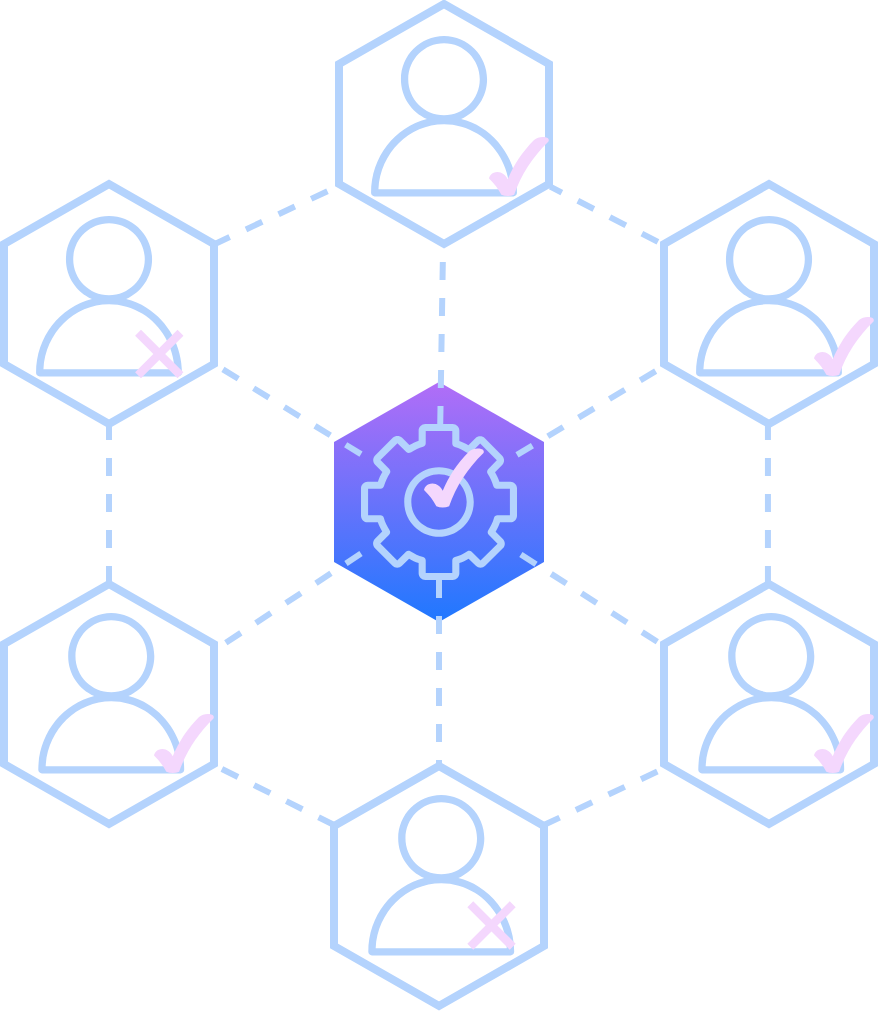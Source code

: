 <mxfile version="20.3.3" type="device"><diagram id="4och3n6Iw4YQhM2YHYNe" name="Page-1"><mxGraphModel dx="1068" dy="648" grid="1" gridSize="10" guides="1" tooltips="1" connect="1" arrows="1" fold="1" page="1" pageScale="1" pageWidth="850" pageHeight="1100" math="0" shadow="0"><root><mxCell id="0"/><mxCell id="1" parent="0"/><mxCell id="itF9oihJyu68tM4Ri70A-80" value="" style="shape=hexagon;perimeter=hexagonPerimeter2;whiteSpace=wrap;html=1;fixedSize=1;sketch=0;fillStyle=solid;strokeColor=none;strokeWidth=4;fillColor=#B26DF7;size=30;rotation=90;aspect=fixed;gradientColor=#1F78FF;gradientDirection=east;" vertex="1" parent="1"><mxGeometry x="377.5" y="506.5" width="120" height="105" as="geometry"/></mxCell><mxCell id="itF9oihJyu68tM4Ri70A-37" value="" style="group" vertex="1" connectable="0" parent="1"><mxGeometry x="387.5" y="310" width="105" height="120" as="geometry"/></mxCell><mxCell id="itF9oihJyu68tM4Ri70A-31" value="" style="shape=hexagon;perimeter=hexagonPerimeter2;whiteSpace=wrap;html=1;fixedSize=1;sketch=0;fillStyle=solid;strokeColor=#B4D3FD;strokeWidth=4;fillColor=none;size=30;rotation=90;aspect=fixed;" vertex="1" parent="itF9oihJyu68tM4Ri70A-37"><mxGeometry x="-7.5" y="7.5" width="120" height="105" as="geometry"/></mxCell><mxCell id="itF9oihJyu68tM4Ri70A-1" value="" style="sketch=0;outlineConnect=0;fontColor=#232F3E;gradientColor=none;fillColor=#B4D3FD;strokeColor=none;dashed=0;verticalLabelPosition=bottom;verticalAlign=top;align=center;html=1;fontSize=12;fontStyle=0;aspect=fixed;pointerEvents=1;shape=mxgraph.aws4.user;fillStyle=solid;" vertex="1" parent="itF9oihJyu68tM4Ri70A-37"><mxGeometry x="12.38" y="16" width="80.25" height="80.25" as="geometry"/></mxCell><mxCell id="itF9oihJyu68tM4Ri70A-79" value="" style="verticalLabelPosition=bottom;verticalAlign=top;html=1;shape=mxgraph.basic.tick;sketch=0;fillStyle=solid;strokeColor=none;strokeWidth=4;fillColor=#F4D7FD;" vertex="1" parent="itF9oihJyu68tM4Ri70A-37"><mxGeometry x="75" y="66.25" width="30" height="30" as="geometry"/></mxCell><mxCell id="itF9oihJyu68tM4Ri70A-38" value="" style="group" vertex="1" connectable="0" parent="1"><mxGeometry x="220" y="600" width="105" height="120" as="geometry"/></mxCell><mxCell id="itF9oihJyu68tM4Ri70A-39" value="" style="shape=hexagon;perimeter=hexagonPerimeter2;whiteSpace=wrap;html=1;fixedSize=1;sketch=0;fillStyle=solid;strokeColor=#B4D3FD;strokeWidth=4;fillColor=none;size=30;rotation=90;aspect=fixed;" vertex="1" parent="itF9oihJyu68tM4Ri70A-38"><mxGeometry x="-7.5" y="7.5" width="120" height="105" as="geometry"/></mxCell><mxCell id="itF9oihJyu68tM4Ri70A-40" value="" style="sketch=0;outlineConnect=0;fontColor=#232F3E;gradientColor=none;fillColor=#B4D3FD;strokeColor=none;dashed=0;verticalLabelPosition=bottom;verticalAlign=top;align=center;html=1;fontSize=12;fontStyle=0;aspect=fixed;pointerEvents=1;shape=mxgraph.aws4.user;fillStyle=solid;" vertex="1" parent="itF9oihJyu68tM4Ri70A-38"><mxGeometry x="13.5" y="14.5" width="80.25" height="80.25" as="geometry"/></mxCell><mxCell id="itF9oihJyu68tM4Ri70A-78" value="" style="verticalLabelPosition=bottom;verticalAlign=top;html=1;shape=mxgraph.basic.tick;sketch=0;fillStyle=solid;strokeColor=none;strokeWidth=4;fillColor=#F4D7FD;" vertex="1" parent="itF9oihJyu68tM4Ri70A-38"><mxGeometry x="75" y="64.75" width="30" height="30" as="geometry"/></mxCell><mxCell id="itF9oihJyu68tM4Ri70A-45" value="" style="group" vertex="1" connectable="0" parent="1"><mxGeometry x="220" y="400" width="105" height="123.85" as="geometry"/></mxCell><mxCell id="itF9oihJyu68tM4Ri70A-46" value="" style="shape=hexagon;perimeter=hexagonPerimeter2;whiteSpace=wrap;html=1;fixedSize=1;sketch=0;fillStyle=solid;strokeColor=#B4D3FD;strokeWidth=4;fillColor=none;size=30;rotation=90;aspect=fixed;" vertex="1" parent="itF9oihJyu68tM4Ri70A-45"><mxGeometry x="-7.5" y="7.5" width="120" height="105" as="geometry"/></mxCell><mxCell id="itF9oihJyu68tM4Ri70A-47" value="" style="sketch=0;outlineConnect=0;fontColor=#232F3E;gradientColor=none;fillColor=#B4D3FD;strokeColor=none;dashed=0;verticalLabelPosition=bottom;verticalAlign=top;align=center;html=1;fontSize=12;fontStyle=0;aspect=fixed;pointerEvents=1;shape=mxgraph.aws4.user;fillStyle=solid;" vertex="1" parent="itF9oihJyu68tM4Ri70A-45"><mxGeometry x="12.38" y="16" width="80.25" height="80.25" as="geometry"/></mxCell><mxCell id="itF9oihJyu68tM4Ri70A-75" value="" style="shape=cross;whiteSpace=wrap;html=1;sketch=0;fillStyle=solid;strokeColor=none;strokeWidth=4;fillColor=#F4D7FD;size=0.139;rotation=45;" vertex="1" parent="itF9oihJyu68tM4Ri70A-45"><mxGeometry x="62.63" y="70" width="30" height="30" as="geometry"/></mxCell><mxCell id="itF9oihJyu68tM4Ri70A-48" value="" style="group" vertex="1" connectable="0" parent="1"><mxGeometry x="550" y="400" width="105" height="120" as="geometry"/></mxCell><mxCell id="itF9oihJyu68tM4Ri70A-49" value="" style="shape=hexagon;perimeter=hexagonPerimeter2;whiteSpace=wrap;html=1;fixedSize=1;sketch=0;fillStyle=solid;strokeColor=#B4D3FD;strokeWidth=4;fillColor=none;size=30;rotation=90;aspect=fixed;" vertex="1" parent="itF9oihJyu68tM4Ri70A-48"><mxGeometry x="-7.5" y="7.5" width="120" height="105" as="geometry"/></mxCell><mxCell id="itF9oihJyu68tM4Ri70A-50" value="" style="sketch=0;outlineConnect=0;fontColor=#232F3E;gradientColor=none;fillColor=#B4D3FD;strokeColor=none;dashed=0;verticalLabelPosition=bottom;verticalAlign=top;align=center;html=1;fontSize=12;fontStyle=0;aspect=fixed;pointerEvents=1;shape=mxgraph.aws4.user;fillStyle=solid;" vertex="1" parent="itF9oihJyu68tM4Ri70A-48"><mxGeometry x="12.38" y="16" width="80.25" height="80.25" as="geometry"/></mxCell><mxCell id="itF9oihJyu68tM4Ri70A-72" value="" style="verticalLabelPosition=bottom;verticalAlign=top;html=1;shape=mxgraph.basic.tick;sketch=0;fillStyle=solid;strokeColor=none;strokeWidth=4;fillColor=#F4D7FD;" vertex="1" parent="itF9oihJyu68tM4Ri70A-48"><mxGeometry x="75" y="66.25" width="30" height="30" as="geometry"/></mxCell><mxCell id="itF9oihJyu68tM4Ri70A-52" value="" style="group" vertex="1" connectable="0" parent="1"><mxGeometry x="550" y="600" width="105" height="120" as="geometry"/></mxCell><mxCell id="itF9oihJyu68tM4Ri70A-53" value="" style="shape=hexagon;perimeter=hexagonPerimeter2;whiteSpace=wrap;html=1;fixedSize=1;sketch=0;fillStyle=solid;strokeColor=#B4D3FD;strokeWidth=4;fillColor=none;size=30;rotation=90;aspect=fixed;" vertex="1" parent="itF9oihJyu68tM4Ri70A-52"><mxGeometry x="-7.5" y="7.5" width="120" height="105" as="geometry"/></mxCell><mxCell id="itF9oihJyu68tM4Ri70A-54" value="" style="sketch=0;outlineConnect=0;fontColor=#232F3E;gradientColor=none;fillColor=#B4D3FD;strokeColor=none;dashed=0;verticalLabelPosition=bottom;verticalAlign=top;align=center;html=1;fontSize=12;fontStyle=0;aspect=fixed;pointerEvents=1;shape=mxgraph.aws4.user;fillStyle=solid;" vertex="1" parent="itF9oihJyu68tM4Ri70A-52"><mxGeometry x="13.5" y="14.5" width="80.25" height="80.25" as="geometry"/></mxCell><mxCell id="itF9oihJyu68tM4Ri70A-74" value="" style="verticalLabelPosition=bottom;verticalAlign=top;html=1;shape=mxgraph.basic.tick;sketch=0;fillStyle=solid;strokeColor=none;strokeWidth=4;fillColor=#F4D7FD;" vertex="1" parent="itF9oihJyu68tM4Ri70A-52"><mxGeometry x="75" y="64.75" width="30" height="30" as="geometry"/></mxCell><mxCell id="itF9oihJyu68tM4Ri70A-55" value="" style="group" vertex="1" connectable="0" parent="1"><mxGeometry x="385" y="691" width="105" height="120" as="geometry"/></mxCell><mxCell id="itF9oihJyu68tM4Ri70A-56" value="" style="shape=hexagon;perimeter=hexagonPerimeter2;whiteSpace=wrap;html=1;fixedSize=1;sketch=0;fillStyle=solid;strokeColor=#B4D3FD;strokeWidth=4;fillColor=none;size=30;rotation=90;aspect=fixed;" vertex="1" parent="itF9oihJyu68tM4Ri70A-55"><mxGeometry x="-7.5" y="7.5" width="120" height="105" as="geometry"/></mxCell><mxCell id="itF9oihJyu68tM4Ri70A-57" value="" style="sketch=0;outlineConnect=0;fontColor=#232F3E;gradientColor=none;fillColor=#B4D3FD;strokeColor=none;dashed=0;verticalLabelPosition=bottom;verticalAlign=top;align=center;html=1;fontSize=12;fontStyle=0;aspect=fixed;pointerEvents=1;shape=mxgraph.aws4.user;fillStyle=solid;" vertex="1" parent="itF9oihJyu68tM4Ri70A-55"><mxGeometry x="13.5" y="14.5" width="80.25" height="80.25" as="geometry"/></mxCell><mxCell id="itF9oihJyu68tM4Ri70A-77" value="" style="shape=cross;whiteSpace=wrap;html=1;sketch=0;fillStyle=solid;strokeColor=none;strokeWidth=4;fillColor=#F4D7FD;size=0.139;rotation=45;" vertex="1" parent="itF9oihJyu68tM4Ri70A-55"><mxGeometry x="63.75" y="64.75" width="30" height="30" as="geometry"/></mxCell><mxCell id="itF9oihJyu68tM4Ri70A-58" value="" style="endArrow=none;dashed=1;html=1;strokeWidth=3;rounded=0;entryX=1;entryY=0.5;entryDx=0;entryDy=0;exitX=0;exitY=0.5;exitDx=0;exitDy=0;strokeColor=#B4D3FD;" edge="1" parent="1" source="itF9oihJyu68tM4Ri70A-39" target="itF9oihJyu68tM4Ri70A-46"><mxGeometry width="50" height="50" relative="1" as="geometry"><mxPoint x="390" y="560" as="sourcePoint"/><mxPoint x="440" y="510" as="targetPoint"/></mxGeometry></mxCell><mxCell id="itF9oihJyu68tM4Ri70A-59" value="" style="endArrow=none;dashed=1;html=1;strokeWidth=3;rounded=0;entryX=1;entryY=0.5;entryDx=0;entryDy=0;exitX=0;exitY=0.5;exitDx=0;exitDy=0;strokeColor=#B4D3FD;" edge="1" parent="1"><mxGeometry width="50" height="50" relative="1" as="geometry"><mxPoint x="601.97" y="600" as="sourcePoint"/><mxPoint x="601.97" y="520" as="targetPoint"/></mxGeometry></mxCell><mxCell id="itF9oihJyu68tM4Ri70A-60" value="" style="endArrow=none;dashed=1;html=1;strokeWidth=3;rounded=0;entryX=0.761;entryY=1.008;entryDx=0;entryDy=0;exitX=0.253;exitY=0.003;exitDx=0;exitDy=0;strokeColor=#B4D3FD;exitPerimeter=0;entryPerimeter=0;" edge="1" parent="1" source="itF9oihJyu68tM4Ri70A-46" target="itF9oihJyu68tM4Ri70A-31"><mxGeometry width="50" height="50" relative="1" as="geometry"><mxPoint x="387.5" y="486.25" as="sourcePoint"/><mxPoint x="387.5" y="406.25" as="targetPoint"/></mxGeometry></mxCell><mxCell id="itF9oihJyu68tM4Ri70A-61" value="" style="endArrow=none;dashed=1;html=1;strokeWidth=3;rounded=0;entryX=0.761;entryY=-0.006;entryDx=0;entryDy=0;exitX=0.241;exitY=1.029;exitDx=0;exitDy=0;strokeColor=#B4D3FD;entryPerimeter=0;exitPerimeter=0;" edge="1" parent="1" source="itF9oihJyu68tM4Ri70A-49" target="itF9oihJyu68tM4Ri70A-31"><mxGeometry width="50" height="50" relative="1" as="geometry"><mxPoint x="621.97" y="620" as="sourcePoint"/><mxPoint x="621.97" y="540" as="targetPoint"/></mxGeometry></mxCell><mxCell id="itF9oihJyu68tM4Ri70A-62" value="" style="endArrow=none;dashed=1;html=1;strokeWidth=3;rounded=0;entryX=0.764;entryY=-0.022;entryDx=0;entryDy=0;exitX=0.247;exitY=0.997;exitDx=0;exitDy=0;strokeColor=#B4D3FD;entryPerimeter=0;exitPerimeter=0;" edge="1" parent="1" source="itF9oihJyu68tM4Ri70A-56" target="itF9oihJyu68tM4Ri70A-39"><mxGeometry width="50" height="50" relative="1" as="geometry"><mxPoint x="631.97" y="630" as="sourcePoint"/><mxPoint x="631.97" y="550" as="targetPoint"/></mxGeometry></mxCell><mxCell id="itF9oihJyu68tM4Ri70A-63" value="" style="endArrow=none;dashed=1;html=1;strokeWidth=3;rounded=0;entryX=0.764;entryY=0.99;entryDx=0;entryDy=0;exitX=0.247;exitY=0.003;exitDx=0;exitDy=0;strokeColor=#B4D3FD;entryPerimeter=0;exitPerimeter=0;" edge="1" parent="1" source="itF9oihJyu68tM4Ri70A-56" target="itF9oihJyu68tM4Ri70A-53"><mxGeometry width="50" height="50" relative="1" as="geometry"><mxPoint x="641.97" y="640" as="sourcePoint"/><mxPoint x="641.97" y="560" as="targetPoint"/></mxGeometry></mxCell><mxCell id="itF9oihJyu68tM4Ri70A-64" value="" style="sketch=0;outlineConnect=0;fontColor=#232F3E;gradientColor=none;fillColor=#B4D3FD;strokeColor=none;dashed=0;verticalLabelPosition=bottom;verticalAlign=top;align=center;html=1;fontSize=12;fontStyle=0;aspect=fixed;pointerEvents=1;shape=mxgraph.aws4.gear;fillStyle=solid;strokeWidth=4;" vertex="1" parent="1"><mxGeometry x="398.5" y="520" width="78" height="78" as="geometry"/></mxCell><mxCell id="itF9oihJyu68tM4Ri70A-65" value="" style="endArrow=none;dashed=1;html=1;strokeWidth=3;rounded=0;entryX=1;entryY=0.5;entryDx=0;entryDy=0;strokeColor=#B4D3FD;" edge="1" parent="1" source="itF9oihJyu68tM4Ri70A-64"><mxGeometry width="50" height="50" relative="1" as="geometry"><mxPoint x="439.55" y="510.0" as="sourcePoint"/><mxPoint x="439.55" y="430.0" as="targetPoint"/></mxGeometry></mxCell><mxCell id="itF9oihJyu68tM4Ri70A-66" value="" style="endArrow=none;dashed=1;html=1;strokeWidth=3;rounded=0;entryX=0.749;entryY=0.001;entryDx=0;entryDy=0;strokeColor=#B4D3FD;entryPerimeter=0;" edge="1" parent="1" source="itF9oihJyu68tM4Ri70A-64" target="itF9oihJyu68tM4Ri70A-46"><mxGeometry width="50" height="50" relative="1" as="geometry"><mxPoint x="292.5" y="620.0" as="sourcePoint"/><mxPoint x="292.5" y="540.0" as="targetPoint"/></mxGeometry></mxCell><mxCell id="itF9oihJyu68tM4Ri70A-67" value="" style="endArrow=none;dashed=1;html=1;strokeWidth=3;rounded=0;strokeColor=#B4D3FD;" edge="1" parent="1" source="itF9oihJyu68tM4Ri70A-64"><mxGeometry width="50" height="50" relative="1" as="geometry"><mxPoint x="350" y="590" as="sourcePoint"/><mxPoint x="330" y="630" as="targetPoint"/></mxGeometry></mxCell><mxCell id="itF9oihJyu68tM4Ri70A-68" value="" style="endArrow=none;dashed=1;html=1;strokeWidth=3;rounded=0;strokeColor=#B4D3FD;entryX=0;entryY=0.5;entryDx=0;entryDy=0;" edge="1" parent="1" source="itF9oihJyu68tM4Ri70A-64" target="itF9oihJyu68tM4Ri70A-56"><mxGeometry width="50" height="50" relative="1" as="geometry"><mxPoint x="408.5" y="594.758" as="sourcePoint"/><mxPoint x="340" y="640.0" as="targetPoint"/></mxGeometry></mxCell><mxCell id="itF9oihJyu68tM4Ri70A-69" value="" style="endArrow=none;dashed=1;html=1;strokeWidth=3;rounded=0;strokeColor=#B4D3FD;exitX=0.241;exitY=1.032;exitDx=0;exitDy=0;exitPerimeter=0;" edge="1" parent="1" source="itF9oihJyu68tM4Ri70A-53" target="itF9oihJyu68tM4Ri70A-64"><mxGeometry width="50" height="50" relative="1" as="geometry"><mxPoint x="447.5" y="607.999" as="sourcePoint"/><mxPoint x="447.5" y="701" as="targetPoint"/></mxGeometry></mxCell><mxCell id="itF9oihJyu68tM4Ri70A-70" value="" style="endArrow=none;dashed=1;html=1;strokeWidth=3;rounded=0;strokeColor=#B4D3FD;entryX=0.764;entryY=1.01;entryDx=0;entryDy=0;entryPerimeter=0;" edge="1" parent="1" source="itF9oihJyu68tM4Ri70A-64" target="itF9oihJyu68tM4Ri70A-49"><mxGeometry width="50" height="50" relative="1" as="geometry"><mxPoint x="556.64" y="638.92" as="sourcePoint"/><mxPoint x="486.5" y="593.985" as="targetPoint"/></mxGeometry></mxCell><mxCell id="itF9oihJyu68tM4Ri70A-73" value="" style="verticalLabelPosition=bottom;verticalAlign=top;html=1;shape=mxgraph.basic.tick;sketch=0;fillStyle=solid;strokeColor=none;strokeWidth=4;fillColor=#F4D7FD;" vertex="1" parent="1"><mxGeometry x="430" y="532" width="30" height="30" as="geometry"/></mxCell></root></mxGraphModel></diagram></mxfile>